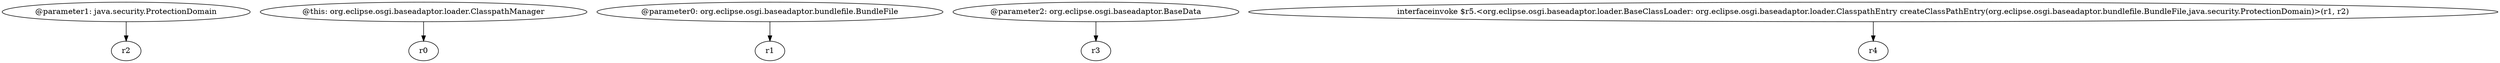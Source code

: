 digraph g {
0[label="@parameter1: java.security.ProtectionDomain"]
1[label="r2"]
0->1[label=""]
2[label="@this: org.eclipse.osgi.baseadaptor.loader.ClasspathManager"]
3[label="r0"]
2->3[label=""]
4[label="@parameter0: org.eclipse.osgi.baseadaptor.bundlefile.BundleFile"]
5[label="r1"]
4->5[label=""]
6[label="@parameter2: org.eclipse.osgi.baseadaptor.BaseData"]
7[label="r3"]
6->7[label=""]
8[label="interfaceinvoke $r5.<org.eclipse.osgi.baseadaptor.loader.BaseClassLoader: org.eclipse.osgi.baseadaptor.loader.ClasspathEntry createClassPathEntry(org.eclipse.osgi.baseadaptor.bundlefile.BundleFile,java.security.ProtectionDomain)>(r1, r2)"]
9[label="r4"]
8->9[label=""]
}